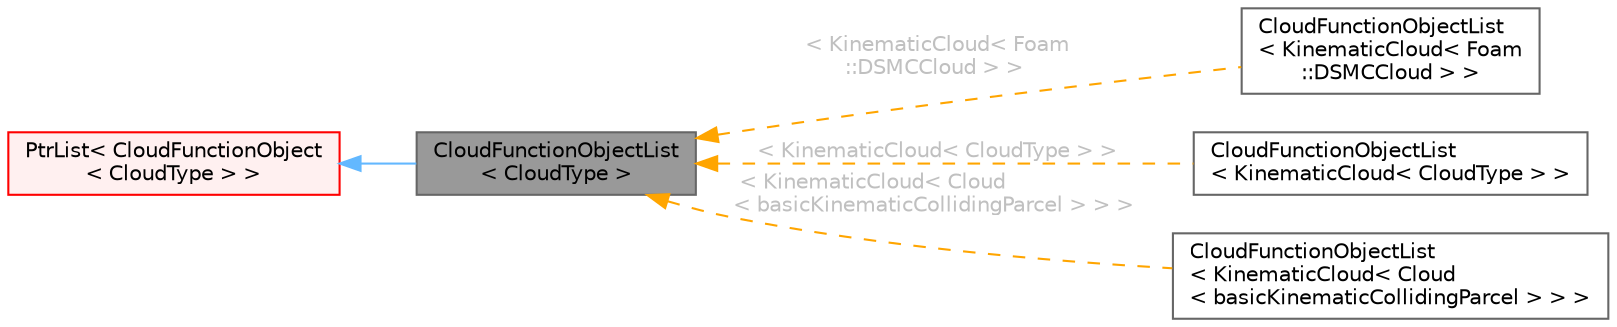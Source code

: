 digraph "CloudFunctionObjectList&lt; CloudType &gt;"
{
 // LATEX_PDF_SIZE
  bgcolor="transparent";
  edge [fontname=Helvetica,fontsize=10,labelfontname=Helvetica,labelfontsize=10];
  node [fontname=Helvetica,fontsize=10,shape=box,height=0.2,width=0.4];
  rankdir="LR";
  Node1 [id="Node000001",label="CloudFunctionObjectList\l\< CloudType \>",height=0.2,width=0.4,color="gray40", fillcolor="grey60", style="filled", fontcolor="black",tooltip="List of cloud function objects."];
  Node2 -> Node1 [id="edge1_Node000001_Node000002",dir="back",color="steelblue1",style="solid",tooltip=" "];
  Node2 [id="Node000002",label="PtrList\< CloudFunctionObject\l\< CloudType \> \>",height=0.2,width=0.4,color="red", fillcolor="#FFF0F0", style="filled",URL="$classFoam_1_1PtrList.html",tooltip=" "];
  Node1 -> Node6 [id="edge2_Node000001_Node000006",dir="back",color="orange",style="dashed",tooltip=" ",label=" \< KinematicCloud\< Foam\l::DSMCCloud \> \>",fontcolor="grey" ];
  Node6 [id="Node000006",label="CloudFunctionObjectList\l\< KinematicCloud\< Foam\l::DSMCCloud \> \>",height=0.2,width=0.4,color="gray40", fillcolor="white", style="filled",URL="$classFoam_1_1CloudFunctionObjectList.html",tooltip=" "];
  Node1 -> Node7 [id="edge3_Node000001_Node000007",dir="back",color="orange",style="dashed",tooltip=" ",label=" \< KinematicCloud\< CloudType \> \>",fontcolor="grey" ];
  Node7 [id="Node000007",label="CloudFunctionObjectList\l\< KinematicCloud\< CloudType \> \>",height=0.2,width=0.4,color="gray40", fillcolor="white", style="filled",URL="$classFoam_1_1CloudFunctionObjectList.html",tooltip=" "];
  Node1 -> Node8 [id="edge4_Node000001_Node000008",dir="back",color="orange",style="dashed",tooltip=" ",label=" \< KinematicCloud\< Cloud\l\< basicKinematicCollidingParcel \> \> \>",fontcolor="grey" ];
  Node8 [id="Node000008",label="CloudFunctionObjectList\l\< KinematicCloud\< Cloud\l\< basicKinematicCollidingParcel \> \> \>",height=0.2,width=0.4,color="gray40", fillcolor="white", style="filled",URL="$classFoam_1_1CloudFunctionObjectList.html",tooltip=" "];
}
